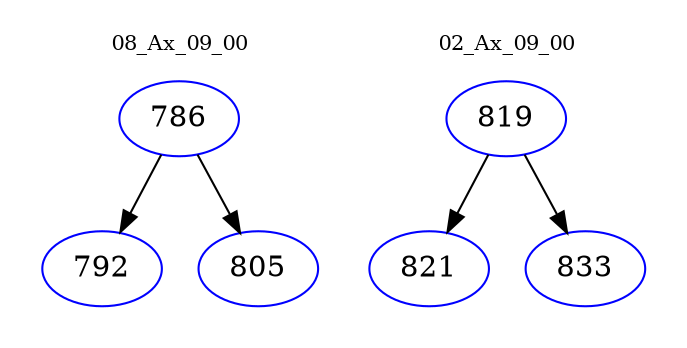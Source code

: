 digraph{
subgraph cluster_0 {
color = white
label = "08_Ax_09_00";
fontsize=10;
T0_786 [label="786", color="blue"]
T0_786 -> T0_792 [color="black"]
T0_792 [label="792", color="blue"]
T0_786 -> T0_805 [color="black"]
T0_805 [label="805", color="blue"]
}
subgraph cluster_1 {
color = white
label = "02_Ax_09_00";
fontsize=10;
T1_819 [label="819", color="blue"]
T1_819 -> T1_821 [color="black"]
T1_821 [label="821", color="blue"]
T1_819 -> T1_833 [color="black"]
T1_833 [label="833", color="blue"]
}
}
